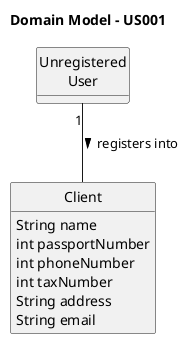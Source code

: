 @startuml
skinparam monochrome true
skinparam packageStyle rectangle
skinparam shadowing false

'left to right direction

skinparam classAttributeIconSize 0

hide circle
hide methods

title Domain Model - US001



class Client {
String name
 int passportNumber
  int phoneNumber
  int taxNumber
   String address
    String email
}
Unregistered\nUser  "1" -- Client : registers into >
@enduml